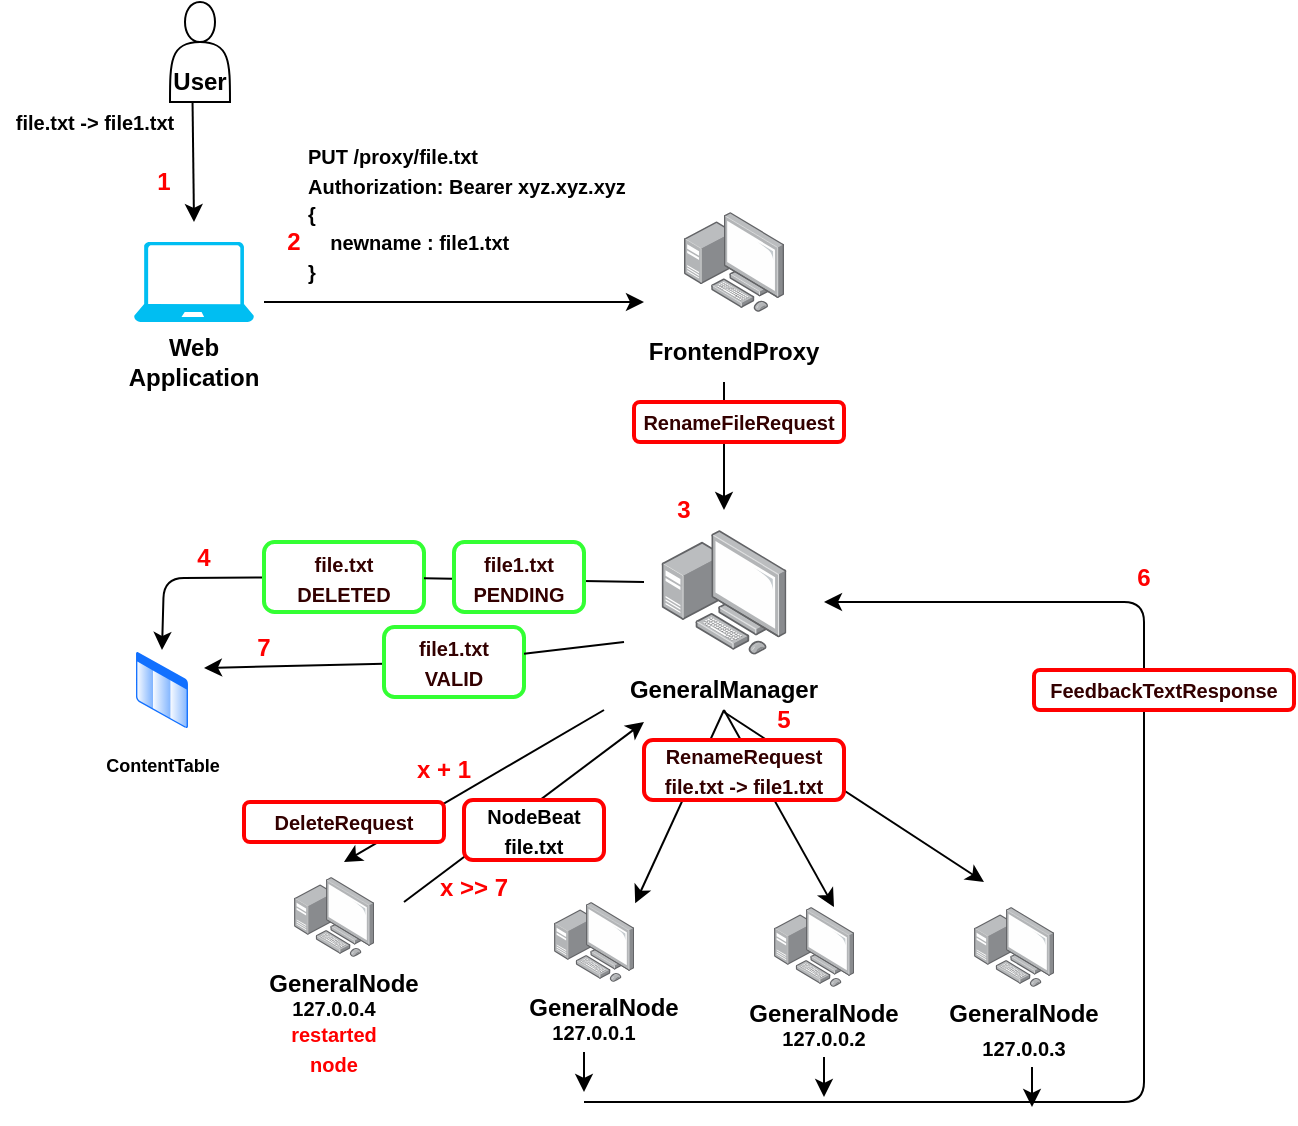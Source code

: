 <mxfile version="14.6.13" type="device"><diagram id="2SKkXB5GDrAOzJJ73yBU" name="Pagina-1"><mxGraphModel dx="1673" dy="979" grid="1" gridSize="10" guides="1" tooltips="1" connect="1" arrows="1" fold="1" page="1" pageScale="1" pageWidth="1169" pageHeight="827" math="0" shadow="0"><root><mxCell id="0"/><mxCell id="1" parent="0"/><mxCell id="xPR830_fTpmpSTpfL7Si-1" value="" style="group" parent="1" vertex="1" connectable="0"><mxGeometry x="322" y="284" width="100.0" height="90" as="geometry"/></mxCell><mxCell id="xPR830_fTpmpSTpfL7Si-2" value="" style="points=[];aspect=fixed;html=1;align=center;shadow=0;dashed=0;image;image=img/lib/allied_telesis/computer_and_terminals/Personal_Computer_with_Server.svg;" parent="xPR830_fTpmpSTpfL7Si-1" vertex="1"><mxGeometry x="18.8" width="62.4" height="62.4" as="geometry"/></mxCell><mxCell id="xPR830_fTpmpSTpfL7Si-3" value="&lt;b&gt;GeneralManager&lt;/b&gt;" style="text;html=1;strokeColor=none;fillColor=none;align=center;verticalAlign=middle;whiteSpace=wrap;rounded=0;" parent="xPR830_fTpmpSTpfL7Si-1" vertex="1"><mxGeometry y="70" width="100" height="20" as="geometry"/></mxCell><mxCell id="ix_-pK1yGFOdP5qUc5nq-75" value="" style="endArrow=classic;html=1;" parent="xPR830_fTpmpSTpfL7Si-1" edge="1"><mxGeometry width="50" height="50" relative="1" as="geometry"><mxPoint x="-10" y="90" as="sourcePoint"/><mxPoint x="-140" y="166" as="targetPoint"/></mxGeometry></mxCell><mxCell id="xPR830_fTpmpSTpfL7Si-9" value="" style="verticalLabelPosition=bottom;html=1;verticalAlign=top;align=center;strokeColor=none;fillColor=#00BEF2;shape=mxgraph.azure.laptop;pointerEvents=1;" parent="1" vertex="1"><mxGeometry x="77" y="140" width="60" height="40" as="geometry"/></mxCell><mxCell id="xPR830_fTpmpSTpfL7Si-10" value="&lt;b&gt;Web Application&lt;/b&gt;" style="text;html=1;strokeColor=none;fillColor=none;align=center;verticalAlign=middle;whiteSpace=wrap;rounded=0;" parent="1" vertex="1"><mxGeometry x="72" y="190" width="70" height="20" as="geometry"/></mxCell><mxCell id="xPR830_fTpmpSTpfL7Si-14" value="" style="endArrow=classic;html=1;exitX=1.013;exitY=-0.15;exitDx=0;exitDy=0;exitPerimeter=0;" parent="1" edge="1" source="ix_-pK1yGFOdP5qUc5nq-1"><mxGeometry width="50" height="50" relative="1" as="geometry"><mxPoint x="12" y="80" as="sourcePoint"/><mxPoint x="107" y="130" as="targetPoint"/></mxGeometry></mxCell><mxCell id="xPR830_fTpmpSTpfL7Si-20" value="" style="group" parent="1" vertex="1" connectable="0"><mxGeometry x="332" y="115" width="90" height="90" as="geometry"/></mxCell><mxCell id="xPR830_fTpmpSTpfL7Si-21" value="" style="points=[];aspect=fixed;html=1;align=center;shadow=0;dashed=0;image;image=img/lib/allied_telesis/computer_and_terminals/Personal_Computer_with_Server.svg;" parent="xPR830_fTpmpSTpfL7Si-20" vertex="1"><mxGeometry x="20" y="10" width="50" height="50" as="geometry"/></mxCell><mxCell id="xPR830_fTpmpSTpfL7Si-22" value="&lt;b&gt;FrontendProxy&lt;/b&gt;" style="text;html=1;strokeColor=none;fillColor=none;align=center;verticalAlign=middle;whiteSpace=wrap;rounded=0;" parent="xPR830_fTpmpSTpfL7Si-20" vertex="1"><mxGeometry y="70" width="90.0" height="20" as="geometry"/></mxCell><mxCell id="xPR830_fTpmpSTpfL7Si-23" value="" style="endArrow=classic;html=1;" parent="1" edge="1"><mxGeometry width="50" height="50" relative="1" as="geometry"><mxPoint x="142" y="170" as="sourcePoint"/><mxPoint x="332" y="170" as="targetPoint"/></mxGeometry></mxCell><mxCell id="xPR830_fTpmpSTpfL7Si-29" value="&lt;b&gt;&lt;font color=&quot;#ff0000&quot;&gt;2&lt;/font&gt;&lt;/b&gt;" style="text;html=1;strokeColor=none;fillColor=none;align=center;verticalAlign=middle;whiteSpace=wrap;rounded=0;" parent="1" vertex="1"><mxGeometry x="137" y="130" width="40" height="20" as="geometry"/></mxCell><mxCell id="xPR830_fTpmpSTpfL7Si-51" value="&lt;b&gt;&lt;font style=&quot;font-size: 9px&quot;&gt;ContentTable&lt;/font&gt;&lt;/b&gt;" style="aspect=fixed;perimeter=ellipsePerimeter;html=1;align=center;shadow=0;dashed=0;spacingTop=3;image;image=img/lib/active_directory/list.svg;strokeWidth=1;" parent="1" vertex="1"><mxGeometry x="77" y="344" width="28" height="40" as="geometry"/></mxCell><mxCell id="xPR830_fTpmpSTpfL7Si-83" value="" style="group" parent="1" vertex="1" connectable="0"><mxGeometry x="272" y="470" width="80" height="95" as="geometry"/></mxCell><mxCell id="xPR830_fTpmpSTpfL7Si-61" value="" style="group" parent="xPR830_fTpmpSTpfL7Si-83" vertex="1" connectable="0"><mxGeometry width="80" height="60" as="geometry"/></mxCell><mxCell id="xPR830_fTpmpSTpfL7Si-62" value="" style="points=[];aspect=fixed;html=1;align=center;shadow=0;dashed=0;image;image=img/lib/allied_telesis/computer_and_terminals/Personal_Computer_with_Server.svg;" parent="xPR830_fTpmpSTpfL7Si-61" vertex="1"><mxGeometry x="15.04" width="40" height="40" as="geometry"/></mxCell><mxCell id="xPR830_fTpmpSTpfL7Si-63" value="&lt;b&gt;GeneralNode&lt;/b&gt;" style="text;html=1;strokeColor=none;fillColor=none;align=center;verticalAlign=middle;whiteSpace=wrap;rounded=0;" parent="xPR830_fTpmpSTpfL7Si-61" vertex="1"><mxGeometry y="46.667" width="80.0" height="13.333" as="geometry"/></mxCell><mxCell id="xPR830_fTpmpSTpfL7Si-80" value="&lt;font style=&quot;font-size: 10px&quot;&gt;&lt;b&gt;127.0.0.1&lt;/b&gt;&lt;/font&gt;" style="text;html=1;strokeColor=none;fillColor=none;align=center;verticalAlign=middle;whiteSpace=wrap;rounded=0;" parent="xPR830_fTpmpSTpfL7Si-83" vertex="1"><mxGeometry x="15" y="55" width="40" height="20" as="geometry"/></mxCell><mxCell id="xPR830_fTpmpSTpfL7Si-84" value="" style="group" parent="1" vertex="1" connectable="0"><mxGeometry x="382" y="472.5" width="80" height="75" as="geometry"/></mxCell><mxCell id="xPR830_fTpmpSTpfL7Si-4" value="" style="group" parent="xPR830_fTpmpSTpfL7Si-84" vertex="1" connectable="0"><mxGeometry width="80" height="60" as="geometry"/></mxCell><mxCell id="xPR830_fTpmpSTpfL7Si-5" value="" style="points=[];aspect=fixed;html=1;align=center;shadow=0;dashed=0;image;image=img/lib/allied_telesis/computer_and_terminals/Personal_Computer_with_Server.svg;" parent="xPR830_fTpmpSTpfL7Si-4" vertex="1"><mxGeometry x="15.04" width="40" height="40" as="geometry"/></mxCell><mxCell id="xPR830_fTpmpSTpfL7Si-6" value="&lt;b&gt;GeneralNode&lt;/b&gt;" style="text;html=1;strokeColor=none;fillColor=none;align=center;verticalAlign=middle;whiteSpace=wrap;rounded=0;" parent="xPR830_fTpmpSTpfL7Si-4" vertex="1"><mxGeometry y="46.667" width="80.0" height="13.333" as="geometry"/></mxCell><mxCell id="xPR830_fTpmpSTpfL7Si-81" value="&lt;font style=&quot;font-size: 10px&quot;&gt;&lt;b&gt;127.0.0.2&lt;/b&gt;&lt;/font&gt;" style="text;html=1;strokeColor=none;fillColor=none;align=center;verticalAlign=middle;whiteSpace=wrap;rounded=0;" parent="xPR830_fTpmpSTpfL7Si-84" vertex="1"><mxGeometry x="20" y="55" width="40" height="20" as="geometry"/></mxCell><mxCell id="xPR830_fTpmpSTpfL7Si-85" value="" style="group" parent="1" vertex="1" connectable="0"><mxGeometry x="482" y="472.5" width="80" height="80" as="geometry"/></mxCell><mxCell id="xPR830_fTpmpSTpfL7Si-64" value="" style="group" parent="xPR830_fTpmpSTpfL7Si-85" vertex="1" connectable="0"><mxGeometry width="80" height="60" as="geometry"/></mxCell><mxCell id="xPR830_fTpmpSTpfL7Si-65" value="" style="points=[];aspect=fixed;html=1;align=center;shadow=0;dashed=0;image;image=img/lib/allied_telesis/computer_and_terminals/Personal_Computer_with_Server.svg;" parent="xPR830_fTpmpSTpfL7Si-64" vertex="1"><mxGeometry x="15.04" width="40" height="40" as="geometry"/></mxCell><mxCell id="xPR830_fTpmpSTpfL7Si-66" value="&lt;b&gt;GeneralNode&lt;/b&gt;" style="text;html=1;strokeColor=none;fillColor=none;align=center;verticalAlign=middle;whiteSpace=wrap;rounded=0;" parent="xPR830_fTpmpSTpfL7Si-64" vertex="1"><mxGeometry y="46.667" width="80.0" height="13.333" as="geometry"/></mxCell><mxCell id="xPR830_fTpmpSTpfL7Si-82" value="&lt;font style=&quot;font-size: 10px&quot;&gt;&lt;b&gt;127.0.0.3&lt;/b&gt;&lt;/font&gt;" style="text;html=1;strokeColor=none;fillColor=none;align=center;verticalAlign=middle;whiteSpace=wrap;rounded=0;" parent="xPR830_fTpmpSTpfL7Si-85" vertex="1"><mxGeometry x="20" y="60" width="40" height="20" as="geometry"/></mxCell><mxCell id="ix_-pK1yGFOdP5qUc5nq-1" value="&lt;b&gt;&lt;font style=&quot;font-size: 10px&quot;&gt;file.txt -&amp;gt; file1.txt&lt;/font&gt;&lt;/b&gt;" style="text;html=1;strokeColor=none;fillColor=none;align=center;verticalAlign=middle;whiteSpace=wrap;rounded=0;" parent="1" vertex="1"><mxGeometry x="10" y="70" width="95" height="20" as="geometry"/></mxCell><mxCell id="ix_-pK1yGFOdP5qUc5nq-2" value="&lt;b&gt;&lt;font style=&quot;font-size: 10px&quot;&gt;PUT /proxy/file.txt&lt;br&gt;Authorization: Bearer xyz.xyz.xyz&lt;br&gt;{&lt;br&gt;&amp;nbsp; &amp;nbsp; newname : file1.txt&lt;br&gt;}&lt;br&gt;&lt;br&gt;&lt;br&gt;&lt;/font&gt;&lt;/b&gt;" style="text;html=1;strokeColor=none;fillColor=none;align=left;verticalAlign=middle;whiteSpace=wrap;rounded=0;" parent="1" vertex="1"><mxGeometry x="162" y="130" width="170" height="20" as="geometry"/></mxCell><mxCell id="ix_-pK1yGFOdP5qUc5nq-4" value="&lt;b&gt;&lt;font color=&quot;#ff0000&quot;&gt;1&lt;/font&gt;&lt;/b&gt;" style="text;html=1;strokeColor=none;fillColor=none;align=center;verticalAlign=middle;whiteSpace=wrap;rounded=0;" parent="1" vertex="1"><mxGeometry x="72" y="100" width="40" height="20" as="geometry"/></mxCell><mxCell id="ix_-pK1yGFOdP5qUc5nq-6" value="" style="endArrow=classic;html=1;entryX=1;entryY=0.5;entryDx=0;entryDy=0;" parent="1" target="ix_-pK1yGFOdP5qUc5nq-12" edge="1"><mxGeometry width="50" height="50" relative="1" as="geometry"><mxPoint x="372" y="210" as="sourcePoint"/><mxPoint x="372" y="270" as="targetPoint"/></mxGeometry></mxCell><mxCell id="ix_-pK1yGFOdP5qUc5nq-12" value="&lt;b&gt;&lt;font color=&quot;#ff0000&quot;&gt;3&lt;/font&gt;&lt;/b&gt;" style="text;html=1;strokeColor=none;fillColor=none;align=center;verticalAlign=middle;whiteSpace=wrap;rounded=0;" parent="1" vertex="1"><mxGeometry x="332" y="264" width="40" height="20" as="geometry"/></mxCell><mxCell id="ix_-pK1yGFOdP5qUc5nq-14" value="" style="endArrow=classic;html=1;startArrow=none;entryX=0.5;entryY=0;entryDx=0;entryDy=0;" parent="1" source="ix_-pK1yGFOdP5qUc5nq-11" target="xPR830_fTpmpSTpfL7Si-51" edge="1"><mxGeometry width="50" height="50" relative="1" as="geometry"><mxPoint x="332" y="310" as="sourcePoint"/><mxPoint x="82" y="310" as="targetPoint"/><Array as="points"><mxPoint x="92" y="308"/></Array></mxGeometry></mxCell><mxCell id="ix_-pK1yGFOdP5qUc5nq-15" value="&lt;b&gt;&lt;font style=&quot;font-size: 10px&quot; color=&quot;#330000&quot;&gt;RenameFileRequest&lt;/font&gt;&lt;/b&gt;" style="rounded=1;whiteSpace=wrap;html=1;strokeColor=#FF0000;strokeWidth=2;" parent="1" vertex="1"><mxGeometry x="327" y="220" width="105" height="20" as="geometry"/></mxCell><mxCell id="ix_-pK1yGFOdP5qUc5nq-16" value="&lt;b&gt;&lt;font color=&quot;#ff0000&quot;&gt;4&lt;/font&gt;&lt;/b&gt;" style="text;html=1;strokeColor=none;fillColor=none;align=center;verticalAlign=middle;whiteSpace=wrap;rounded=0;" parent="1" vertex="1"><mxGeometry x="92" y="290" width="40" height="16" as="geometry"/></mxCell><mxCell id="ix_-pK1yGFOdP5qUc5nq-25" value="" style="endArrow=classic;html=1;exitX=0.5;exitY=1;exitDx=0;exitDy=0;entryX=1.014;entryY=0.017;entryDx=0;entryDy=0;entryPerimeter=0;" parent="1" source="xPR830_fTpmpSTpfL7Si-3" target="xPR830_fTpmpSTpfL7Si-62" edge="1"><mxGeometry width="50" height="50" relative="1" as="geometry"><mxPoint x="362" y="380" as="sourcePoint"/><mxPoint x="292" y="460" as="targetPoint"/></mxGeometry></mxCell><mxCell id="ix_-pK1yGFOdP5qUc5nq-26" value="" style="endArrow=classic;html=1;exitX=0.5;exitY=1;exitDx=0;exitDy=0;entryX=0.749;entryY=0;entryDx=0;entryDy=0;entryPerimeter=0;" parent="1" source="xPR830_fTpmpSTpfL7Si-3" target="xPR830_fTpmpSTpfL7Si-5" edge="1"><mxGeometry width="50" height="50" relative="1" as="geometry"><mxPoint x="377" y="450" as="sourcePoint"/><mxPoint x="427" y="400" as="targetPoint"/></mxGeometry></mxCell><mxCell id="ix_-pK1yGFOdP5qUc5nq-27" value="" style="endArrow=classic;html=1;" parent="1" edge="1"><mxGeometry width="50" height="50" relative="1" as="geometry"><mxPoint x="372" y="375" as="sourcePoint"/><mxPoint x="502" y="460" as="targetPoint"/></mxGeometry></mxCell><mxCell id="ix_-pK1yGFOdP5qUc5nq-31" value="&lt;b&gt;&lt;font color=&quot;#ff0000&quot;&gt;5&lt;/font&gt;&lt;/b&gt;" style="text;html=1;strokeColor=none;fillColor=none;align=center;verticalAlign=middle;whiteSpace=wrap;rounded=0;" parent="1" vertex="1"><mxGeometry x="382" y="369" width="40" height="20" as="geometry"/></mxCell><mxCell id="ix_-pK1yGFOdP5qUc5nq-33" value="" style="group" parent="1" vertex="1" connectable="0"><mxGeometry x="142" y="457.5" width="80" height="95" as="geometry"/></mxCell><mxCell id="ix_-pK1yGFOdP5qUc5nq-34" value="" style="group" parent="ix_-pK1yGFOdP5qUc5nq-33" vertex="1" connectable="0"><mxGeometry width="80" height="60" as="geometry"/></mxCell><mxCell id="ix_-pK1yGFOdP5qUc5nq-35" value="" style="points=[];aspect=fixed;html=1;align=center;shadow=0;dashed=0;image;image=img/lib/allied_telesis/computer_and_terminals/Personal_Computer_with_Server.svg;" parent="ix_-pK1yGFOdP5qUc5nq-34" vertex="1"><mxGeometry x="15.04" width="40" height="40" as="geometry"/></mxCell><mxCell id="ix_-pK1yGFOdP5qUc5nq-36" value="&lt;b&gt;GeneralNode&lt;/b&gt;" style="text;html=1;strokeColor=none;fillColor=none;align=center;verticalAlign=middle;whiteSpace=wrap;rounded=0;" parent="ix_-pK1yGFOdP5qUc5nq-34" vertex="1"><mxGeometry y="46.667" width="80.0" height="13.333" as="geometry"/></mxCell><mxCell id="ix_-pK1yGFOdP5qUc5nq-37" value="&lt;font style=&quot;font-size: 10px&quot;&gt;&lt;b&gt;127.0.0.4&lt;/b&gt;&lt;/font&gt;" style="text;html=1;strokeColor=none;fillColor=none;align=center;verticalAlign=middle;whiteSpace=wrap;rounded=0;" parent="ix_-pK1yGFOdP5qUc5nq-33" vertex="1"><mxGeometry x="15" y="55" width="40" height="20" as="geometry"/></mxCell><mxCell id="ix_-pK1yGFOdP5qUc5nq-43" value="&lt;font style=&quot;font-size: 10px&quot; color=&quot;#ff0000&quot;&gt;&lt;b&gt;restarted node&lt;/b&gt;&lt;/font&gt;" style="text;html=1;strokeColor=none;fillColor=none;align=center;verticalAlign=middle;whiteSpace=wrap;rounded=0;" parent="ix_-pK1yGFOdP5qUc5nq-33" vertex="1"><mxGeometry x="15" y="75" width="40" height="20" as="geometry"/></mxCell><mxCell id="ix_-pK1yGFOdP5qUc5nq-45" value="" style="endArrow=classic;html=1;" parent="1" edge="1"><mxGeometry width="50" height="50" relative="1" as="geometry"><mxPoint x="212" y="470" as="sourcePoint"/><mxPoint x="332" y="380" as="targetPoint"/></mxGeometry></mxCell><mxCell id="ix_-pK1yGFOdP5qUc5nq-46" value="&lt;b style=&quot;font-size: 10px&quot;&gt;NodeBeat&lt;br&gt;file.txt&lt;/b&gt;" style="rounded=1;whiteSpace=wrap;html=1;strokeWidth=2;strokeColor=#FF0000;" parent="1" vertex="1"><mxGeometry x="242" y="419" width="70" height="30" as="geometry"/></mxCell><mxCell id="ix_-pK1yGFOdP5qUc5nq-48" value="&lt;font color=&quot;#ff0000&quot;&gt;&lt;b&gt;x &amp;gt;&amp;gt; 7&lt;br&gt;&lt;/b&gt;&lt;/font&gt;" style="text;html=1;strokeColor=none;fillColor=none;align=center;verticalAlign=middle;whiteSpace=wrap;rounded=0;" parent="1" vertex="1"><mxGeometry x="227" y="452.5" width="40" height="20" as="geometry"/></mxCell><mxCell id="ix_-pK1yGFOdP5qUc5nq-51" value="&lt;b&gt;&lt;font style=&quot;font-size: 10px&quot; color=&quot;#330000&quot;&gt;RenameRequest&lt;br&gt;file.txt -&amp;gt; file1.txt&lt;br&gt;&lt;/font&gt;&lt;/b&gt;" style="rounded=1;whiteSpace=wrap;html=1;strokeColor=#FF0000;strokeWidth=2;" parent="1" vertex="1"><mxGeometry x="332" y="389" width="100" height="30" as="geometry"/></mxCell><mxCell id="ix_-pK1yGFOdP5qUc5nq-28" value="&lt;b&gt;&lt;font style=&quot;font-size: 10px&quot; color=&quot;#330000&quot;&gt;DeleteRequest&lt;/font&gt;&lt;/b&gt;" style="rounded=1;whiteSpace=wrap;html=1;strokeColor=#FF0000;strokeWidth=2;" parent="1" vertex="1"><mxGeometry x="132" y="420" width="100" height="20" as="geometry"/></mxCell><mxCell id="ix_-pK1yGFOdP5qUc5nq-53" value="&lt;font color=&quot;#ff0000&quot;&gt;&lt;b&gt;x + 1&lt;br&gt;&lt;/b&gt;&lt;/font&gt;" style="text;html=1;strokeColor=none;fillColor=none;align=center;verticalAlign=middle;whiteSpace=wrap;rounded=0;" parent="1" vertex="1"><mxGeometry x="212" y="394" width="40" height="20" as="geometry"/></mxCell><mxCell id="ix_-pK1yGFOdP5qUc5nq-11" value="&lt;font color=&quot;#330000&quot;&gt;&lt;span style=&quot;font-size: 10px&quot;&gt;&lt;b&gt;file.txt&lt;br&gt;DELETED&lt;br&gt;&lt;/b&gt;&lt;/span&gt;&lt;/font&gt;" style="rounded=1;whiteSpace=wrap;html=1;strokeWidth=2;strokeColor=#33FF33;" parent="1" vertex="1"><mxGeometry x="142" y="290" width="80" height="35" as="geometry"/></mxCell><mxCell id="ix_-pK1yGFOdP5qUc5nq-55" value="" style="endArrow=none;html=1;" parent="1" target="ix_-pK1yGFOdP5qUc5nq-11" edge="1"><mxGeometry width="50" height="50" relative="1" as="geometry"><mxPoint x="332" y="310" as="sourcePoint"/><mxPoint x="182" y="310" as="targetPoint"/></mxGeometry></mxCell><mxCell id="ix_-pK1yGFOdP5qUc5nq-56" value="&lt;font color=&quot;#330000&quot;&gt;&lt;span style=&quot;font-size: 10px&quot;&gt;&lt;b&gt;file1.txt&lt;br&gt;PENDING&lt;br&gt;&lt;/b&gt;&lt;/span&gt;&lt;/font&gt;" style="rounded=1;whiteSpace=wrap;html=1;strokeWidth=2;strokeColor=#33FF33;" parent="1" vertex="1"><mxGeometry x="237" y="290" width="65" height="35" as="geometry"/></mxCell><mxCell id="ix_-pK1yGFOdP5qUc5nq-58" value="" style="endArrow=classic;html=1;" parent="1" edge="1"><mxGeometry width="50" height="50" relative="1" as="geometry"><mxPoint x="302" y="570" as="sourcePoint"/><mxPoint x="422" y="320" as="targetPoint"/><Array as="points"><mxPoint x="582" y="570"/><mxPoint x="582" y="320"/></Array></mxGeometry></mxCell><mxCell id="ix_-pK1yGFOdP5qUc5nq-60" value="" style="endArrow=classic;html=1;" parent="1" edge="1"><mxGeometry width="50" height="50" relative="1" as="geometry"><mxPoint x="302" y="545" as="sourcePoint"/><mxPoint x="302" y="565" as="targetPoint"/></mxGeometry></mxCell><mxCell id="ix_-pK1yGFOdP5qUc5nq-61" value="" style="endArrow=classic;html=1;" parent="1" edge="1"><mxGeometry width="50" height="50" relative="1" as="geometry"><mxPoint x="422" y="547.5" as="sourcePoint"/><mxPoint x="422" y="567.5" as="targetPoint"/></mxGeometry></mxCell><mxCell id="ix_-pK1yGFOdP5qUc5nq-62" value="" style="endArrow=classic;html=1;" parent="1" edge="1"><mxGeometry width="50" height="50" relative="1" as="geometry"><mxPoint x="526" y="552.5" as="sourcePoint"/><mxPoint x="526" y="572.5" as="targetPoint"/></mxGeometry></mxCell><mxCell id="ix_-pK1yGFOdP5qUc5nq-63" value="&lt;b&gt;&lt;font style=&quot;font-size: 10px&quot; color=&quot;#330000&quot;&gt;FeedbackTextResponse&lt;/font&gt;&lt;/b&gt;" style="rounded=1;whiteSpace=wrap;html=1;strokeColor=#FF0000;strokeWidth=2;" parent="1" vertex="1"><mxGeometry x="527" y="354" width="130" height="20" as="geometry"/></mxCell><mxCell id="ix_-pK1yGFOdP5qUc5nq-69" value="&lt;b&gt;&lt;font color=&quot;#ff0000&quot;&gt;6&lt;/font&gt;&lt;/b&gt;" style="text;html=1;strokeColor=none;fillColor=none;align=center;verticalAlign=middle;whiteSpace=wrap;rounded=0;" parent="1" vertex="1"><mxGeometry x="562" y="297.5" width="40" height="20" as="geometry"/></mxCell><mxCell id="ix_-pK1yGFOdP5qUc5nq-70" value="" style="endArrow=classic;html=1;startArrow=none;" parent="1" source="ix_-pK1yGFOdP5qUc5nq-73" edge="1"><mxGeometry width="50" height="50" relative="1" as="geometry"><mxPoint x="322" y="340" as="sourcePoint"/><mxPoint x="112" y="353" as="targetPoint"/></mxGeometry></mxCell><mxCell id="ix_-pK1yGFOdP5qUc5nq-72" value="&lt;b&gt;&lt;font color=&quot;#ff0000&quot;&gt;7&lt;/font&gt;&lt;/b&gt;" style="text;html=1;strokeColor=none;fillColor=none;align=center;verticalAlign=middle;whiteSpace=wrap;rounded=0;" parent="1" vertex="1"><mxGeometry x="122" y="332.5" width="40" height="20" as="geometry"/></mxCell><mxCell id="ix_-pK1yGFOdP5qUc5nq-73" value="&lt;font color=&quot;#330000&quot;&gt;&lt;span style=&quot;font-size: 10px&quot;&gt;&lt;b&gt;file1.txt&lt;br&gt;VALID&lt;br&gt;&lt;/b&gt;&lt;/span&gt;&lt;/font&gt;" style="rounded=1;whiteSpace=wrap;html=1;strokeWidth=2;strokeColor=#33FF33;" parent="1" vertex="1"><mxGeometry x="202" y="332.5" width="70" height="35" as="geometry"/></mxCell><mxCell id="ix_-pK1yGFOdP5qUc5nq-74" value="" style="endArrow=none;html=1;" parent="1" target="ix_-pK1yGFOdP5qUc5nq-73" edge="1"><mxGeometry width="50" height="50" relative="1" as="geometry"><mxPoint x="322" y="340" as="sourcePoint"/><mxPoint x="79" y="364" as="targetPoint"/></mxGeometry></mxCell><mxCell id="hmLBa8MVMAHzTh0BOLLQ-1" value="" style="group" vertex="1" connectable="0" parent="1"><mxGeometry x="90" y="20" width="40" height="50" as="geometry"/></mxCell><mxCell id="xPR830_fTpmpSTpfL7Si-12" value="" style="shape=actor;whiteSpace=wrap;html=1;" parent="hmLBa8MVMAHzTh0BOLLQ-1" vertex="1"><mxGeometry x="5" width="30" height="50" as="geometry"/></mxCell><mxCell id="xPR830_fTpmpSTpfL7Si-13" value="&lt;b&gt;User&lt;/b&gt;" style="text;html=1;strokeColor=none;fillColor=none;align=center;verticalAlign=middle;whiteSpace=wrap;rounded=0;" parent="hmLBa8MVMAHzTh0BOLLQ-1" vertex="1"><mxGeometry y="30" width="40" height="20" as="geometry"/></mxCell></root></mxGraphModel></diagram></mxfile>
